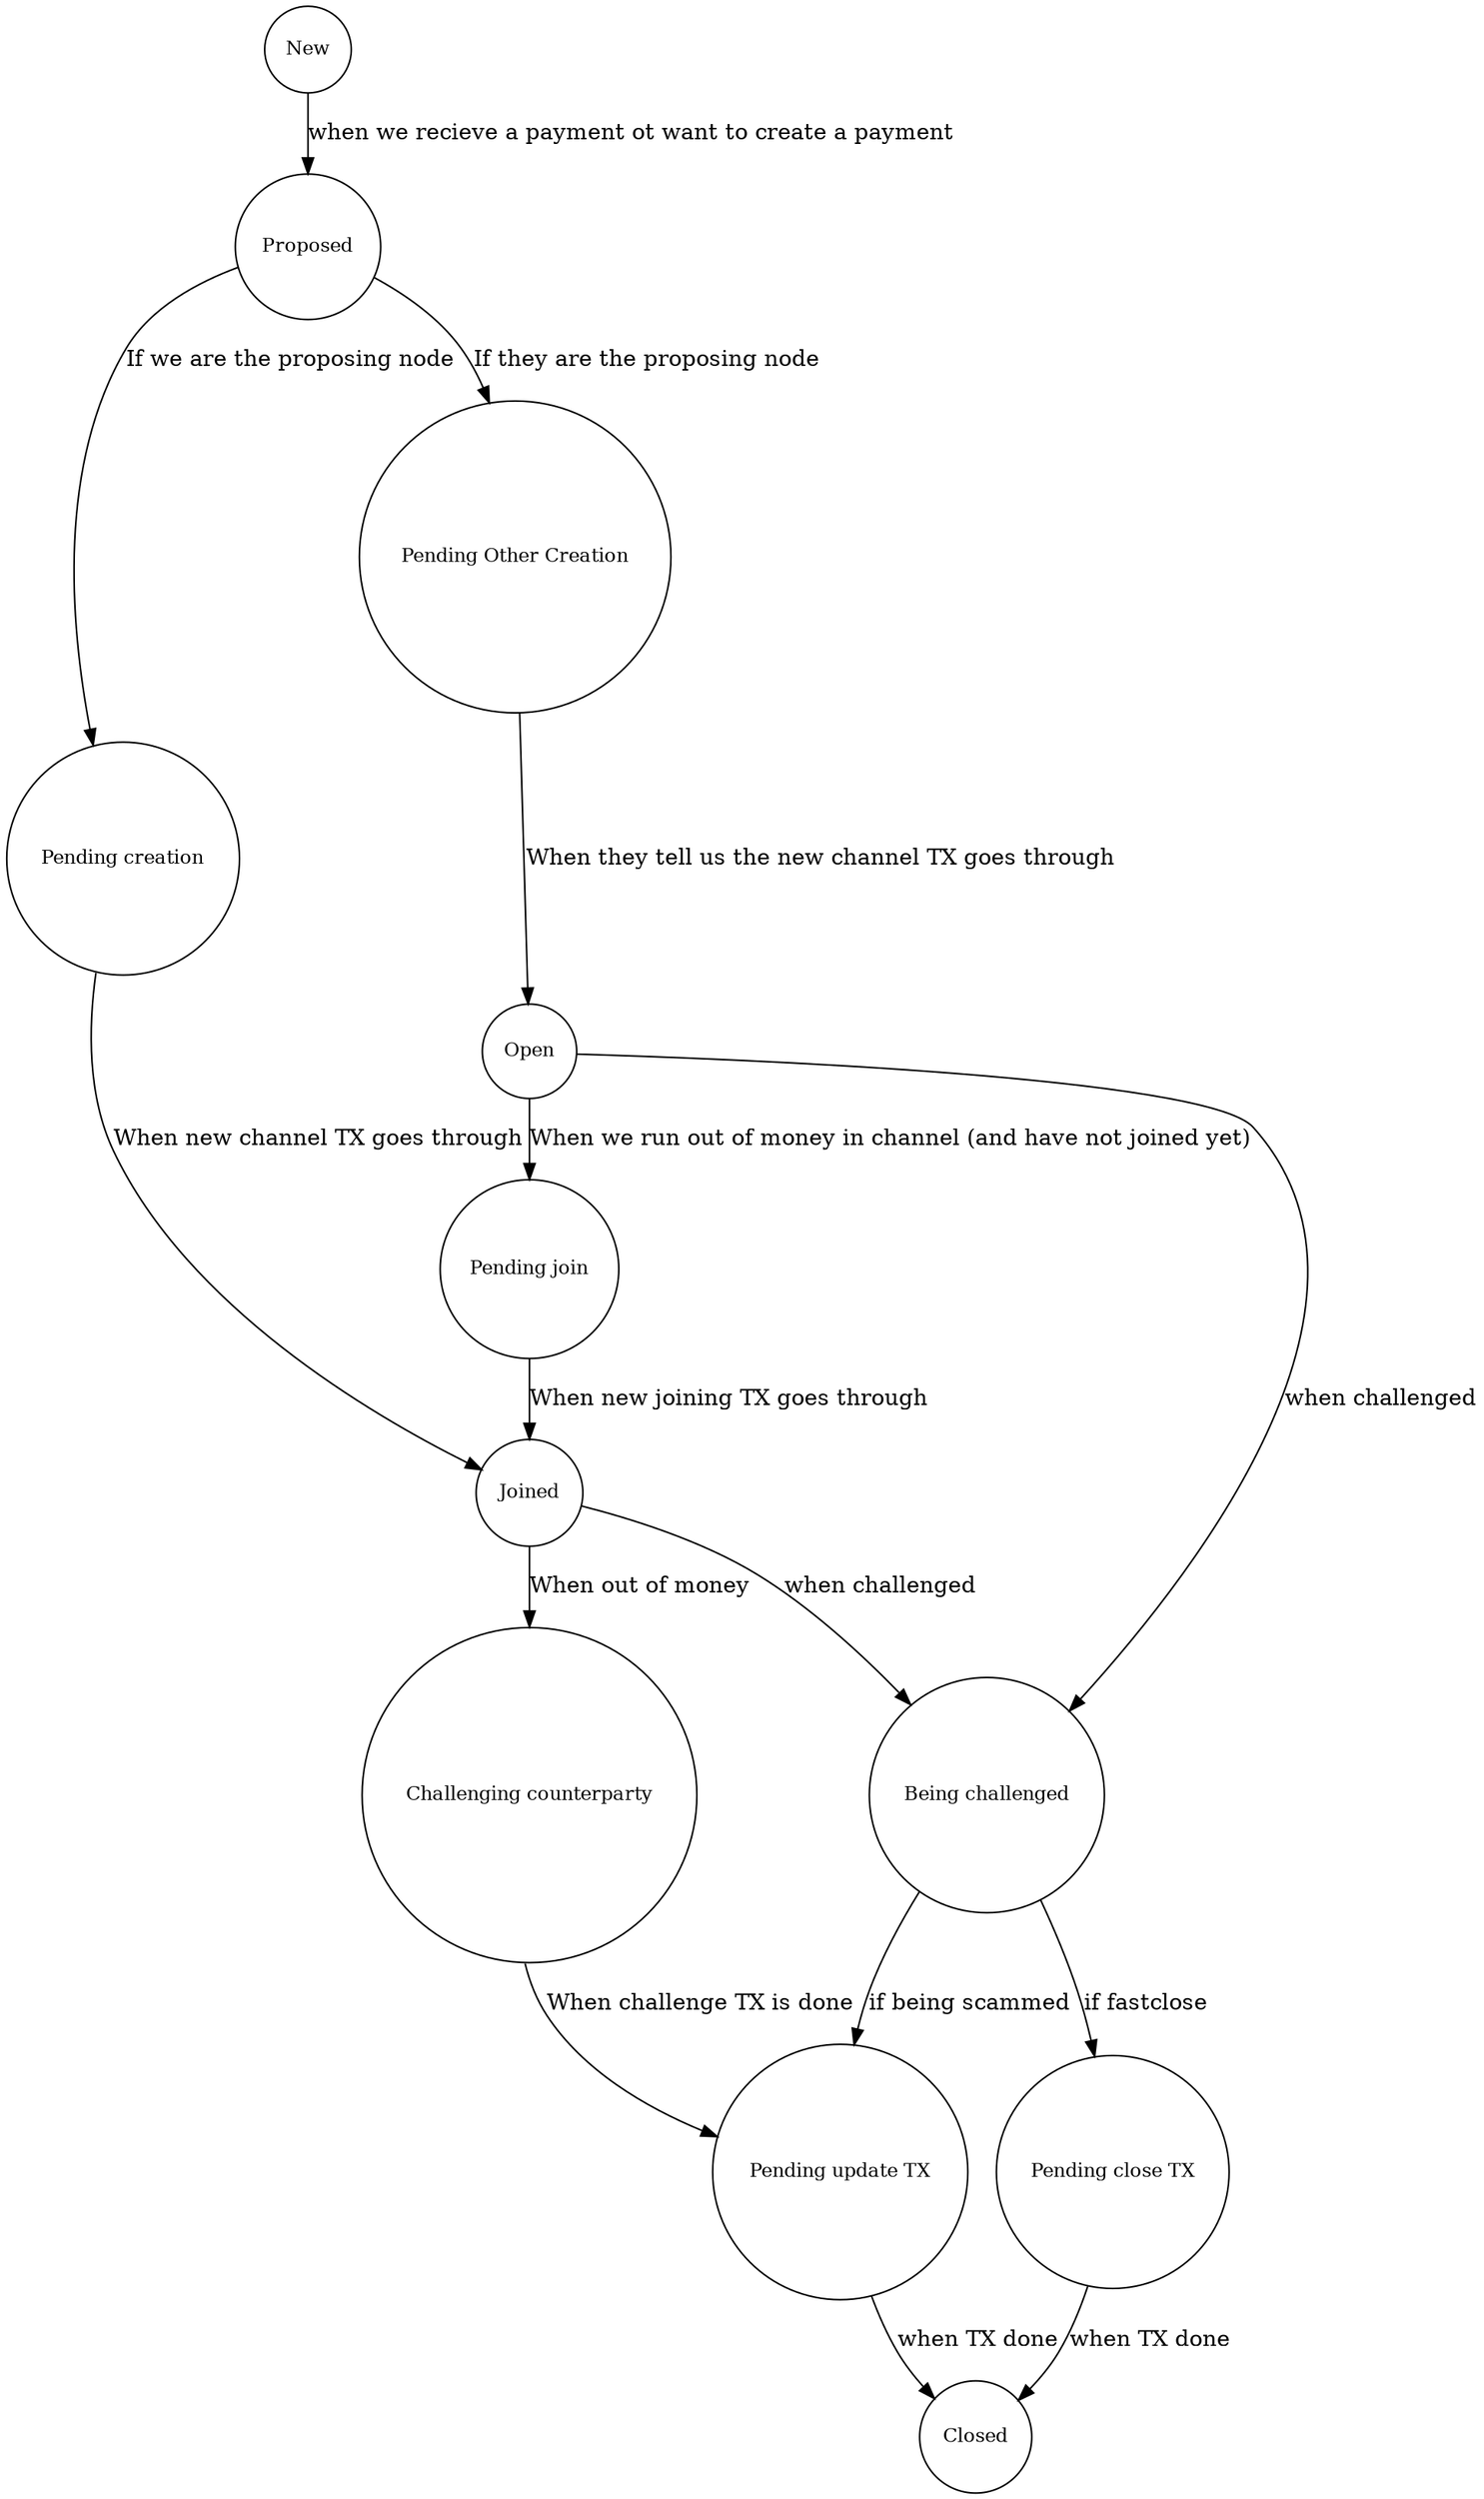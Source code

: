 // command to render: dot channel_state.dot -Tsvg -o channel_state.svg
digraph channel_state {
    rankdir=TB

    node [shape = circle, label="Proposed", fontsize=12] prop;
    node [shape = circle, label="New", fontsize=12] new;
    node [shape = circle, label="Pending creation", fontsize=12] pendc;
    node [shape = circle, label="Joined", fontsize=12] joined;
    node [shape = circle, label="Pending join", fontsize=12] pendj;
    node [shape = circle, label="Open", fontsize=12] open;
    node [shape = circle, label="Pending Other Creation", fontsize=12] pendingoc;

    node [shape = circle, label="Closed", fontsize=12] closed;
    node [shape = circle, label="Challenging counterparty", fontsize=12] initchall;
    node [shape = circle, label="Being challenged", fontsize=12] chall;
    node [shape = circle, label="Pending update TX", fontsize=12] updatetx;
    node [shape = circle, label="Pending close TX", fontsize=12] closetx;

    new  -> prop [label="when we recieve a payment ot want to create a payment"];
    prop -> pendc [label="If we are the proposing node"];
    prop -> pendingoc [label="If they are the proposing node"];
    pendingoc -> open [label="When they tell us the new channel TX goes through"];
    pendc -> joined [label="When new channel TX goes through"];
    open -> pendj [label="When we run out of money in channel (and have not joined yet)"];
    pendj -> joined [label="When new joining TX goes through"];

    joined -> initchall [label="When out of money"];

    open -> chall [label="when challenged"];
    joined -> chall [label="when challenged"];
    initchall -> updatetx [label="When challenge TX is done"];
    chall -> updatetx [label="if being scammed"];
    chall -> closetx [label="if fastclose"];

    closetx -> closed [label="when TX done"];
    updatetx -> closed [label="when TX done"];
}